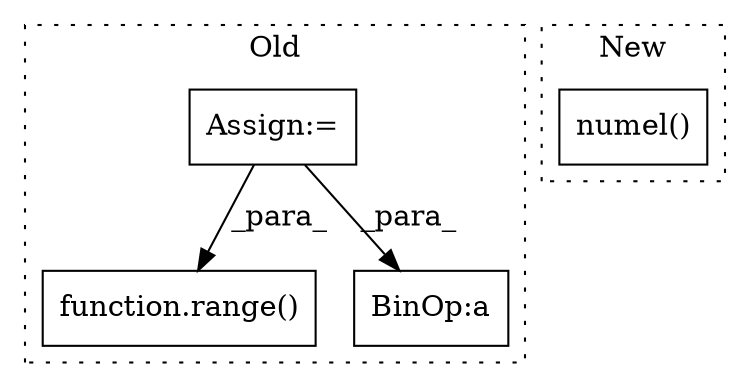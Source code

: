 digraph G {
subgraph cluster0 {
1 [label="function.range()" a="75" s="2116,2141" l="6,1" shape="box"];
3 [label="Assign:=" a="68" s="2063" l="3" shape="box"];
4 [label="BinOp:a" a="82" s="2296" l="3" shape="box"];
label = "Old";
style="dotted";
}
subgraph cluster1 {
2 [label="numel()" a="75" s="1525,1539" l="12,1" shape="box"];
label = "New";
style="dotted";
}
3 -> 1 [label="_para_"];
3 -> 4 [label="_para_"];
}